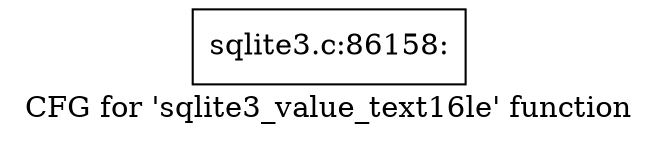 digraph "CFG for 'sqlite3_value_text16le' function" {
	label="CFG for 'sqlite3_value_text16le' function";

	Node0x55c0f5c4a1c0 [shape=record,label="{sqlite3.c:86158:}"];
}
